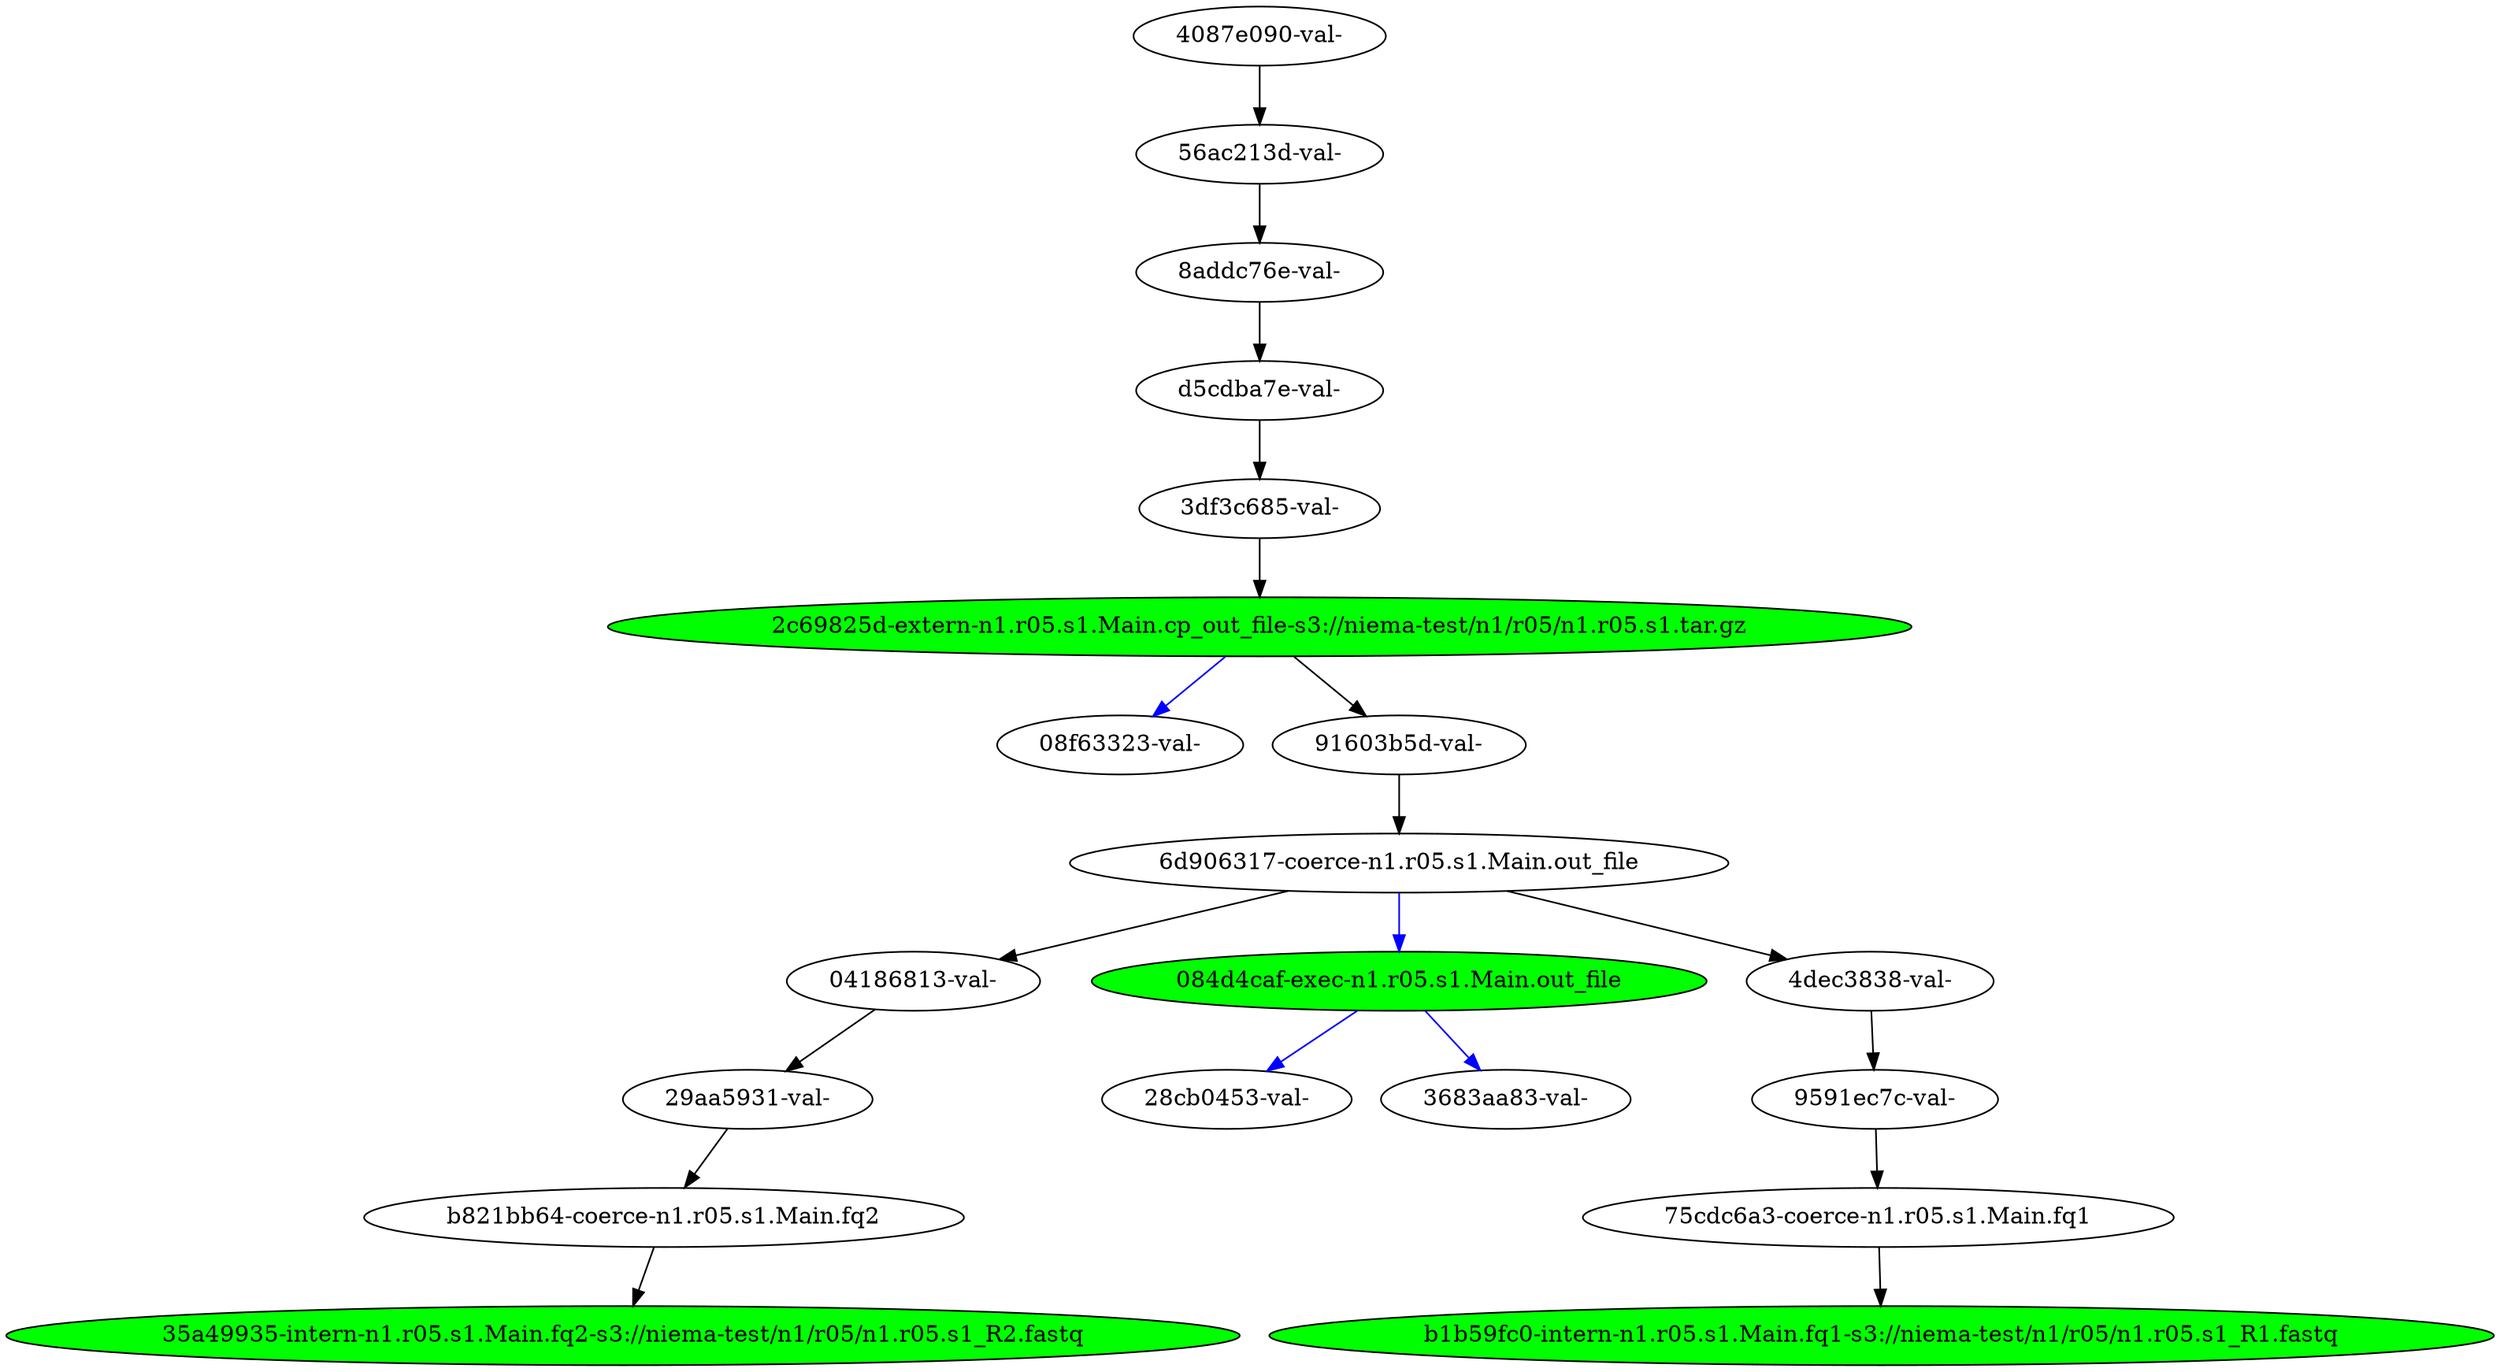 strict digraph "reflow flowgraph sha256:2b0e1fd16f1f6706eaa8cb16500446337309813bc306f5f1f080fb057cf00d1b" {
// Node definitions.
"04186813-val-";
"084d4caf-exec-n1.r05.s1.Main.out_file" [
fillcolor=green
style=filled
];
"08f63323-val-";
"28cb0453-val-";
"29aa5931-val-";
"2c69825d-extern-n1.r05.s1.Main.cp_out_file-s3://niema-test/n1/r05/n1.r05.s1.tar.gz" [
fillcolor=green
style=filled
];
"35a49935-intern-n1.r05.s1.Main.fq2-s3://niema-test/n1/r05/n1.r05.s1_R2.fastq" [
fillcolor=green
style=filled
];
"3683aa83-val-";
"3df3c685-val-";
"4087e090-val-";
"4dec3838-val-";
"56ac213d-val-";
"6d906317-coerce-n1.r05.s1.Main.out_file";
"75cdc6a3-coerce-n1.r05.s1.Main.fq1";
"8addc76e-val-";
"91603b5d-val-";
"9591ec7c-val-";
"b1b59fc0-intern-n1.r05.s1.Main.fq1-s3://niema-test/n1/r05/n1.r05.s1_R1.fastq" [
fillcolor=green
style=filled
];
"b821bb64-coerce-n1.r05.s1.Main.fq2";
"d5cdba7e-val-";

// Edge definitions.
"04186813-val-" -> "29aa5931-val-" [dynamic=false];
"084d4caf-exec-n1.r05.s1.Main.out_file" -> "28cb0453-val-" [
dynamic=true
color=blue
];
"084d4caf-exec-n1.r05.s1.Main.out_file" -> "3683aa83-val-" [
dynamic=true
color=blue
];
"29aa5931-val-" -> "b821bb64-coerce-n1.r05.s1.Main.fq2" [dynamic=false];
"2c69825d-extern-n1.r05.s1.Main.cp_out_file-s3://niema-test/n1/r05/n1.r05.s1.tar.gz" -> "08f63323-val-" [
dynamic=true
color=blue
];
"2c69825d-extern-n1.r05.s1.Main.cp_out_file-s3://niema-test/n1/r05/n1.r05.s1.tar.gz" -> "91603b5d-val-" [dynamic=false];
"3df3c685-val-" -> "2c69825d-extern-n1.r05.s1.Main.cp_out_file-s3://niema-test/n1/r05/n1.r05.s1.tar.gz" [dynamic=false];
"4087e090-val-" -> "56ac213d-val-" [dynamic=false];
"4dec3838-val-" -> "9591ec7c-val-" [dynamic=false];
"56ac213d-val-" -> "8addc76e-val-" [dynamic=false];
"6d906317-coerce-n1.r05.s1.Main.out_file" -> "04186813-val-" [dynamic=false];
"6d906317-coerce-n1.r05.s1.Main.out_file" -> "084d4caf-exec-n1.r05.s1.Main.out_file" [
dynamic=true
color=blue
];
"6d906317-coerce-n1.r05.s1.Main.out_file" -> "4dec3838-val-" [dynamic=false];
"75cdc6a3-coerce-n1.r05.s1.Main.fq1" -> "b1b59fc0-intern-n1.r05.s1.Main.fq1-s3://niema-test/n1/r05/n1.r05.s1_R1.fastq" [dynamic=false];
"8addc76e-val-" -> "d5cdba7e-val-" [dynamic=false];
"91603b5d-val-" -> "6d906317-coerce-n1.r05.s1.Main.out_file" [dynamic=false];
"9591ec7c-val-" -> "75cdc6a3-coerce-n1.r05.s1.Main.fq1" [dynamic=false];
"b821bb64-coerce-n1.r05.s1.Main.fq2" -> "35a49935-intern-n1.r05.s1.Main.fq2-s3://niema-test/n1/r05/n1.r05.s1_R2.fastq" [dynamic=false];
"d5cdba7e-val-" -> "3df3c685-val-" [dynamic=false];
}